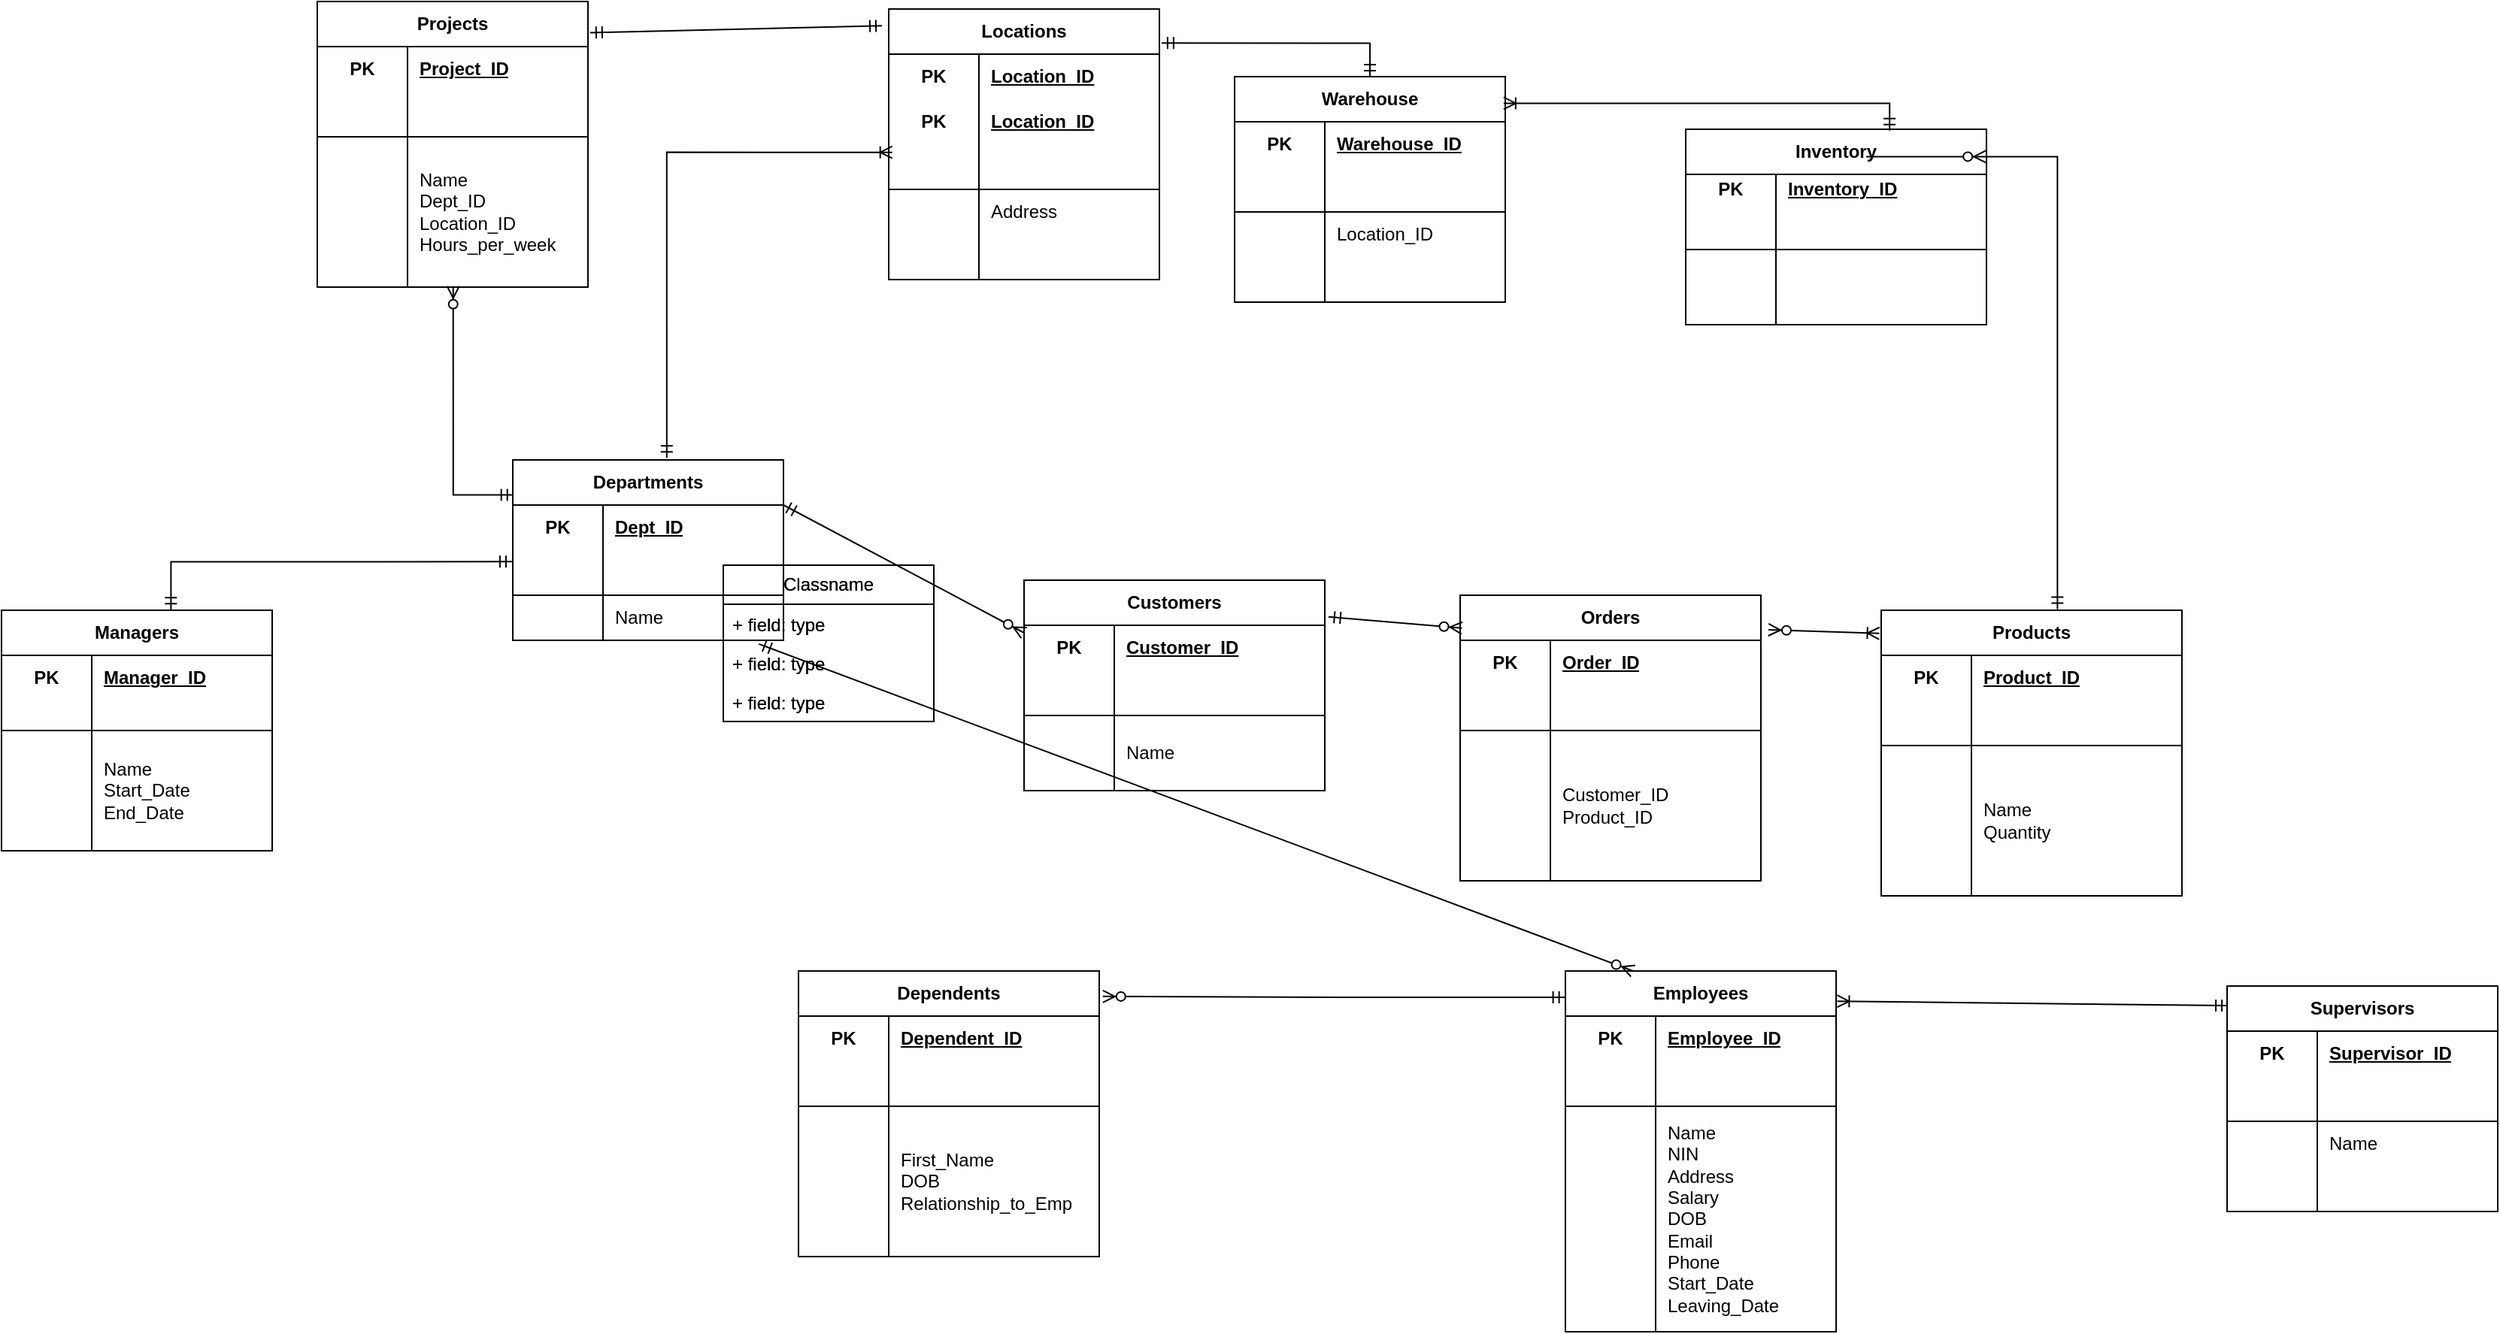 <mxfile version="22.1.21" type="device">
  <diagram name="Page-1" id="B4noZMyad7pwkseQRMq0">
    <mxGraphModel dx="2263" dy="887" grid="1" gridSize="10" guides="1" tooltips="1" connect="1" arrows="1" fold="1" page="1" pageScale="1" pageWidth="850" pageHeight="1100" math="0" shadow="0">
      <root>
        <mxCell id="0" />
        <mxCell id="1" parent="0" />
        <mxCell id="HR7smXUBupZfTeUy38rP-1" value="Departments" style="shape=table;startSize=30;container=1;collapsible=1;childLayout=tableLayout;fixedRows=1;rowLines=0;fontStyle=1;align=center;resizeLast=1;html=1;whiteSpace=wrap;" parent="1" vertex="1">
          <mxGeometry x="10" y="330" width="180" height="120" as="geometry" />
        </mxCell>
        <mxCell id="HR7smXUBupZfTeUy38rP-2" value="" style="shape=tableRow;horizontal=0;startSize=0;swimlaneHead=0;swimlaneBody=0;fillColor=none;collapsible=0;dropTarget=0;points=[[0,0.5],[1,0.5]];portConstraint=eastwest;top=0;left=0;right=0;bottom=0;html=1;" parent="HR7smXUBupZfTeUy38rP-1" vertex="1">
          <mxGeometry y="30" width="180" height="30" as="geometry" />
        </mxCell>
        <mxCell id="HR7smXUBupZfTeUy38rP-3" value="PK" style="shape=partialRectangle;connectable=0;fillColor=none;top=0;left=0;bottom=0;right=0;fontStyle=1;overflow=hidden;html=1;whiteSpace=wrap;" parent="HR7smXUBupZfTeUy38rP-2" vertex="1">
          <mxGeometry width="60" height="30" as="geometry">
            <mxRectangle width="60" height="30" as="alternateBounds" />
          </mxGeometry>
        </mxCell>
        <mxCell id="HR7smXUBupZfTeUy38rP-4" value="Dept_ID" style="shape=partialRectangle;connectable=0;fillColor=none;top=0;left=0;bottom=0;right=0;align=left;spacingLeft=6;fontStyle=5;overflow=hidden;html=1;whiteSpace=wrap;" parent="HR7smXUBupZfTeUy38rP-2" vertex="1">
          <mxGeometry x="60" width="120" height="30" as="geometry">
            <mxRectangle width="120" height="30" as="alternateBounds" />
          </mxGeometry>
        </mxCell>
        <mxCell id="HR7smXUBupZfTeUy38rP-5" value="" style="shape=tableRow;horizontal=0;startSize=0;swimlaneHead=0;swimlaneBody=0;fillColor=none;collapsible=0;dropTarget=0;points=[[0,0.5],[1,0.5]];portConstraint=eastwest;top=0;left=0;right=0;bottom=1;html=1;" parent="HR7smXUBupZfTeUy38rP-1" vertex="1">
          <mxGeometry y="60" width="180" height="30" as="geometry" />
        </mxCell>
        <mxCell id="HR7smXUBupZfTeUy38rP-6" value="" style="shape=partialRectangle;connectable=0;fillColor=none;top=0;left=0;bottom=0;right=0;fontStyle=1;overflow=hidden;html=1;whiteSpace=wrap;" parent="HR7smXUBupZfTeUy38rP-5" vertex="1">
          <mxGeometry width="60" height="30" as="geometry">
            <mxRectangle width="60" height="30" as="alternateBounds" />
          </mxGeometry>
        </mxCell>
        <mxCell id="HR7smXUBupZfTeUy38rP-7" value="" style="shape=partialRectangle;connectable=0;fillColor=none;top=0;left=0;bottom=0;right=0;align=left;spacingLeft=6;fontStyle=5;overflow=hidden;html=1;whiteSpace=wrap;" parent="HR7smXUBupZfTeUy38rP-5" vertex="1">
          <mxGeometry x="60" width="120" height="30" as="geometry">
            <mxRectangle width="120" height="30" as="alternateBounds" />
          </mxGeometry>
        </mxCell>
        <mxCell id="HR7smXUBupZfTeUy38rP-8" value="" style="shape=tableRow;horizontal=0;startSize=0;swimlaneHead=0;swimlaneBody=0;fillColor=none;collapsible=0;dropTarget=0;points=[[0,0.5],[1,0.5]];portConstraint=eastwest;top=0;left=0;right=0;bottom=0;html=1;" parent="HR7smXUBupZfTeUy38rP-1" vertex="1">
          <mxGeometry y="90" width="180" height="30" as="geometry" />
        </mxCell>
        <mxCell id="HR7smXUBupZfTeUy38rP-9" value="" style="shape=partialRectangle;connectable=0;fillColor=none;top=0;left=0;bottom=0;right=0;editable=1;overflow=hidden;html=1;whiteSpace=wrap;" parent="HR7smXUBupZfTeUy38rP-8" vertex="1">
          <mxGeometry width="60" height="30" as="geometry">
            <mxRectangle width="60" height="30" as="alternateBounds" />
          </mxGeometry>
        </mxCell>
        <mxCell id="HR7smXUBupZfTeUy38rP-10" value="Name" style="shape=partialRectangle;connectable=0;fillColor=none;top=0;left=0;bottom=0;right=0;align=left;spacingLeft=6;overflow=hidden;html=1;whiteSpace=wrap;" parent="HR7smXUBupZfTeUy38rP-8" vertex="1">
          <mxGeometry x="60" width="120" height="30" as="geometry">
            <mxRectangle width="120" height="30" as="alternateBounds" />
          </mxGeometry>
        </mxCell>
        <mxCell id="Ri10eGo8rxznSlI9hvL_-1" value="Projects" style="shape=table;startSize=30;container=1;collapsible=1;childLayout=tableLayout;fixedRows=1;rowLines=0;fontStyle=1;align=center;resizeLast=1;html=1;whiteSpace=wrap;" parent="1" vertex="1">
          <mxGeometry x="-120" y="25" width="180" height="190" as="geometry" />
        </mxCell>
        <mxCell id="Ri10eGo8rxznSlI9hvL_-2" value="" style="shape=tableRow;horizontal=0;startSize=0;swimlaneHead=0;swimlaneBody=0;fillColor=none;collapsible=0;dropTarget=0;points=[[0,0.5],[1,0.5]];portConstraint=eastwest;top=0;left=0;right=0;bottom=0;html=1;" parent="Ri10eGo8rxznSlI9hvL_-1" vertex="1">
          <mxGeometry y="30" width="180" height="30" as="geometry" />
        </mxCell>
        <mxCell id="Ri10eGo8rxznSlI9hvL_-3" value="PK" style="shape=partialRectangle;connectable=0;fillColor=none;top=0;left=0;bottom=0;right=0;fontStyle=1;overflow=hidden;html=1;whiteSpace=wrap;" parent="Ri10eGo8rxznSlI9hvL_-2" vertex="1">
          <mxGeometry width="60.0" height="30" as="geometry">
            <mxRectangle width="60.0" height="30" as="alternateBounds" />
          </mxGeometry>
        </mxCell>
        <mxCell id="Ri10eGo8rxznSlI9hvL_-4" value="Project_ID" style="shape=partialRectangle;connectable=0;fillColor=none;top=0;left=0;bottom=0;right=0;align=left;spacingLeft=6;fontStyle=5;overflow=hidden;html=1;whiteSpace=wrap;" parent="Ri10eGo8rxznSlI9hvL_-2" vertex="1">
          <mxGeometry x="60.0" width="120.0" height="30" as="geometry">
            <mxRectangle width="120.0" height="30" as="alternateBounds" />
          </mxGeometry>
        </mxCell>
        <mxCell id="Ri10eGo8rxznSlI9hvL_-5" value="" style="shape=tableRow;horizontal=0;startSize=0;swimlaneHead=0;swimlaneBody=0;fillColor=none;collapsible=0;dropTarget=0;points=[[0,0.5],[1,0.5]];portConstraint=eastwest;top=0;left=0;right=0;bottom=1;html=1;" parent="Ri10eGo8rxznSlI9hvL_-1" vertex="1">
          <mxGeometry y="60" width="180" height="30" as="geometry" />
        </mxCell>
        <mxCell id="Ri10eGo8rxznSlI9hvL_-6" value="" style="shape=partialRectangle;connectable=0;fillColor=none;top=0;left=0;bottom=0;right=0;fontStyle=1;overflow=hidden;html=1;whiteSpace=wrap;" parent="Ri10eGo8rxznSlI9hvL_-5" vertex="1">
          <mxGeometry width="60.0" height="30" as="geometry">
            <mxRectangle width="60.0" height="30" as="alternateBounds" />
          </mxGeometry>
        </mxCell>
        <mxCell id="Ri10eGo8rxznSlI9hvL_-7" value="" style="shape=partialRectangle;connectable=0;fillColor=none;top=0;left=0;bottom=0;right=0;align=left;spacingLeft=6;fontStyle=5;overflow=hidden;html=1;whiteSpace=wrap;" parent="Ri10eGo8rxznSlI9hvL_-5" vertex="1">
          <mxGeometry x="60.0" width="120.0" height="30" as="geometry">
            <mxRectangle width="120.0" height="30" as="alternateBounds" />
          </mxGeometry>
        </mxCell>
        <mxCell id="Ri10eGo8rxznSlI9hvL_-8" value="" style="shape=tableRow;horizontal=0;startSize=0;swimlaneHead=0;swimlaneBody=0;fillColor=none;collapsible=0;dropTarget=0;points=[[0,0.5],[1,0.5]];portConstraint=eastwest;top=0;left=0;right=0;bottom=0;html=1;" parent="Ri10eGo8rxznSlI9hvL_-1" vertex="1">
          <mxGeometry y="90" width="180" height="100" as="geometry" />
        </mxCell>
        <mxCell id="Ri10eGo8rxznSlI9hvL_-9" value="" style="shape=partialRectangle;connectable=0;fillColor=none;top=0;left=0;bottom=0;right=0;editable=1;overflow=hidden;html=1;whiteSpace=wrap;" parent="Ri10eGo8rxznSlI9hvL_-8" vertex="1">
          <mxGeometry width="60.0" height="100" as="geometry">
            <mxRectangle width="60.0" height="100" as="alternateBounds" />
          </mxGeometry>
        </mxCell>
        <mxCell id="Ri10eGo8rxznSlI9hvL_-10" value="Name&lt;div&gt;Dept_ID&lt;/div&gt;&lt;div&gt;Location_ID&lt;/div&gt;&lt;div&gt;Hours_per_week&lt;/div&gt;" style="shape=partialRectangle;connectable=0;fillColor=none;top=0;left=0;bottom=0;right=0;align=left;spacingLeft=6;overflow=hidden;html=1;whiteSpace=wrap;" parent="Ri10eGo8rxznSlI9hvL_-8" vertex="1">
          <mxGeometry x="60.0" width="120.0" height="100" as="geometry">
            <mxRectangle width="120.0" height="100" as="alternateBounds" />
          </mxGeometry>
        </mxCell>
        <mxCell id="Ri10eGo8rxznSlI9hvL_-14" value="Locations" style="shape=table;startSize=30;container=1;collapsible=1;childLayout=tableLayout;fixedRows=1;rowLines=0;fontStyle=1;align=center;resizeLast=1;html=1;whiteSpace=wrap;" parent="1" vertex="1">
          <mxGeometry x="260" y="30" width="180" height="180" as="geometry" />
        </mxCell>
        <mxCell id="jfZt0bhRDJOsw1irid9l-4" value="" style="shape=tableRow;horizontal=0;startSize=0;swimlaneHead=0;swimlaneBody=0;fillColor=none;collapsible=0;dropTarget=0;points=[[0,0.5],[1,0.5]];portConstraint=eastwest;top=0;left=0;right=0;bottom=0;html=1;" parent="Ri10eGo8rxznSlI9hvL_-14" vertex="1">
          <mxGeometry y="30" width="180" height="30" as="geometry" />
        </mxCell>
        <mxCell id="jfZt0bhRDJOsw1irid9l-5" value="PK" style="shape=partialRectangle;connectable=0;fillColor=none;top=0;left=0;bottom=0;right=0;fontStyle=1;overflow=hidden;html=1;whiteSpace=wrap;" parent="jfZt0bhRDJOsw1irid9l-4" vertex="1">
          <mxGeometry width="60" height="30" as="geometry">
            <mxRectangle width="60" height="30" as="alternateBounds" />
          </mxGeometry>
        </mxCell>
        <mxCell id="jfZt0bhRDJOsw1irid9l-6" value="Location_ID" style="shape=partialRectangle;connectable=0;fillColor=none;top=0;left=0;bottom=0;right=0;align=left;spacingLeft=6;fontStyle=5;overflow=hidden;html=1;whiteSpace=wrap;" parent="jfZt0bhRDJOsw1irid9l-4" vertex="1">
          <mxGeometry x="60" width="120" height="30" as="geometry">
            <mxRectangle width="120" height="30" as="alternateBounds" />
          </mxGeometry>
        </mxCell>
        <mxCell id="Ri10eGo8rxznSlI9hvL_-15" value="" style="shape=tableRow;horizontal=0;startSize=0;swimlaneHead=0;swimlaneBody=0;fillColor=none;collapsible=0;dropTarget=0;points=[[0,0.5],[1,0.5]];portConstraint=eastwest;top=0;left=0;right=0;bottom=0;html=1;" parent="Ri10eGo8rxznSlI9hvL_-14" vertex="1">
          <mxGeometry y="60" width="180" height="30" as="geometry" />
        </mxCell>
        <mxCell id="Ri10eGo8rxznSlI9hvL_-16" value="PK" style="shape=partialRectangle;connectable=0;fillColor=none;top=0;left=0;bottom=0;right=0;fontStyle=1;overflow=hidden;html=1;whiteSpace=wrap;" parent="Ri10eGo8rxznSlI9hvL_-15" vertex="1">
          <mxGeometry width="60" height="30" as="geometry">
            <mxRectangle width="60" height="30" as="alternateBounds" />
          </mxGeometry>
        </mxCell>
        <mxCell id="Ri10eGo8rxznSlI9hvL_-17" value="Location_ID" style="shape=partialRectangle;connectable=0;fillColor=none;top=0;left=0;bottom=0;right=0;align=left;spacingLeft=6;fontStyle=5;overflow=hidden;html=1;whiteSpace=wrap;" parent="Ri10eGo8rxznSlI9hvL_-15" vertex="1">
          <mxGeometry x="60" width="120" height="30" as="geometry">
            <mxRectangle width="120" height="30" as="alternateBounds" />
          </mxGeometry>
        </mxCell>
        <mxCell id="Ri10eGo8rxznSlI9hvL_-18" value="" style="shape=tableRow;horizontal=0;startSize=0;swimlaneHead=0;swimlaneBody=0;fillColor=none;collapsible=0;dropTarget=0;points=[[0,0.5],[1,0.5]];portConstraint=eastwest;top=0;left=0;right=0;bottom=1;html=1;" parent="Ri10eGo8rxznSlI9hvL_-14" vertex="1">
          <mxGeometry y="90" width="180" height="30" as="geometry" />
        </mxCell>
        <mxCell id="Ri10eGo8rxznSlI9hvL_-19" value="" style="shape=partialRectangle;connectable=0;fillColor=none;top=0;left=0;bottom=0;right=0;fontStyle=1;overflow=hidden;html=1;whiteSpace=wrap;" parent="Ri10eGo8rxznSlI9hvL_-18" vertex="1">
          <mxGeometry width="60" height="30" as="geometry">
            <mxRectangle width="60" height="30" as="alternateBounds" />
          </mxGeometry>
        </mxCell>
        <mxCell id="Ri10eGo8rxznSlI9hvL_-20" value="" style="shape=partialRectangle;connectable=0;fillColor=none;top=0;left=0;bottom=0;right=0;align=left;spacingLeft=6;fontStyle=5;overflow=hidden;html=1;whiteSpace=wrap;" parent="Ri10eGo8rxznSlI9hvL_-18" vertex="1">
          <mxGeometry x="60" width="120" height="30" as="geometry">
            <mxRectangle width="120" height="30" as="alternateBounds" />
          </mxGeometry>
        </mxCell>
        <mxCell id="Ri10eGo8rxznSlI9hvL_-21" value="" style="shape=tableRow;horizontal=0;startSize=0;swimlaneHead=0;swimlaneBody=0;fillColor=none;collapsible=0;dropTarget=0;points=[[0,0.5],[1,0.5]];portConstraint=eastwest;top=0;left=0;right=0;bottom=0;html=1;" parent="Ri10eGo8rxznSlI9hvL_-14" vertex="1">
          <mxGeometry y="120" width="180" height="30" as="geometry" />
        </mxCell>
        <mxCell id="Ri10eGo8rxznSlI9hvL_-22" value="" style="shape=partialRectangle;connectable=0;fillColor=none;top=0;left=0;bottom=0;right=0;editable=1;overflow=hidden;html=1;whiteSpace=wrap;" parent="Ri10eGo8rxznSlI9hvL_-21" vertex="1">
          <mxGeometry width="60" height="30" as="geometry">
            <mxRectangle width="60" height="30" as="alternateBounds" />
          </mxGeometry>
        </mxCell>
        <mxCell id="Ri10eGo8rxznSlI9hvL_-23" value="Address" style="shape=partialRectangle;connectable=0;fillColor=none;top=0;left=0;bottom=0;right=0;align=left;spacingLeft=6;overflow=hidden;html=1;whiteSpace=wrap;" parent="Ri10eGo8rxznSlI9hvL_-21" vertex="1">
          <mxGeometry x="60" width="120" height="30" as="geometry">
            <mxRectangle width="120" height="30" as="alternateBounds" />
          </mxGeometry>
        </mxCell>
        <mxCell id="Ri10eGo8rxznSlI9hvL_-24" value="" style="shape=tableRow;horizontal=0;startSize=0;swimlaneHead=0;swimlaneBody=0;fillColor=none;collapsible=0;dropTarget=0;points=[[0,0.5],[1,0.5]];portConstraint=eastwest;top=0;left=0;right=0;bottom=0;html=1;" parent="Ri10eGo8rxznSlI9hvL_-14" vertex="1">
          <mxGeometry y="150" width="180" height="30" as="geometry" />
        </mxCell>
        <mxCell id="Ri10eGo8rxznSlI9hvL_-25" value="" style="shape=partialRectangle;connectable=0;fillColor=none;top=0;left=0;bottom=0;right=0;editable=1;overflow=hidden;html=1;whiteSpace=wrap;" parent="Ri10eGo8rxznSlI9hvL_-24" vertex="1">
          <mxGeometry width="60" height="30" as="geometry">
            <mxRectangle width="60" height="30" as="alternateBounds" />
          </mxGeometry>
        </mxCell>
        <mxCell id="Ri10eGo8rxznSlI9hvL_-26" value="" style="shape=partialRectangle;connectable=0;fillColor=none;top=0;left=0;bottom=0;right=0;align=left;spacingLeft=6;overflow=hidden;html=1;whiteSpace=wrap;" parent="Ri10eGo8rxznSlI9hvL_-24" vertex="1">
          <mxGeometry x="60" width="120" height="30" as="geometry">
            <mxRectangle width="120" height="30" as="alternateBounds" />
          </mxGeometry>
        </mxCell>
        <mxCell id="Ri10eGo8rxznSlI9hvL_-27" value="Managers" style="shape=table;startSize=30;container=1;collapsible=1;childLayout=tableLayout;fixedRows=1;rowLines=0;fontStyle=1;align=center;resizeLast=1;html=1;whiteSpace=wrap;" parent="1" vertex="1">
          <mxGeometry x="-330" y="430" width="180" height="160" as="geometry" />
        </mxCell>
        <mxCell id="Ri10eGo8rxznSlI9hvL_-28" value="" style="shape=tableRow;horizontal=0;startSize=0;swimlaneHead=0;swimlaneBody=0;fillColor=none;collapsible=0;dropTarget=0;points=[[0,0.5],[1,0.5]];portConstraint=eastwest;top=0;left=0;right=0;bottom=0;html=1;" parent="Ri10eGo8rxznSlI9hvL_-27" vertex="1">
          <mxGeometry y="30" width="180" height="30" as="geometry" />
        </mxCell>
        <mxCell id="Ri10eGo8rxznSlI9hvL_-29" value="PK" style="shape=partialRectangle;connectable=0;fillColor=none;top=0;left=0;bottom=0;right=0;fontStyle=1;overflow=hidden;html=1;whiteSpace=wrap;" parent="Ri10eGo8rxznSlI9hvL_-28" vertex="1">
          <mxGeometry width="60" height="30" as="geometry">
            <mxRectangle width="60" height="30" as="alternateBounds" />
          </mxGeometry>
        </mxCell>
        <mxCell id="Ri10eGo8rxznSlI9hvL_-30" value="Manager_ID" style="shape=partialRectangle;connectable=0;fillColor=none;top=0;left=0;bottom=0;right=0;align=left;spacingLeft=6;fontStyle=5;overflow=hidden;html=1;whiteSpace=wrap;" parent="Ri10eGo8rxznSlI9hvL_-28" vertex="1">
          <mxGeometry x="60" width="120" height="30" as="geometry">
            <mxRectangle width="120" height="30" as="alternateBounds" />
          </mxGeometry>
        </mxCell>
        <mxCell id="Ri10eGo8rxznSlI9hvL_-31" value="" style="shape=tableRow;horizontal=0;startSize=0;swimlaneHead=0;swimlaneBody=0;fillColor=none;collapsible=0;dropTarget=0;points=[[0,0.5],[1,0.5]];portConstraint=eastwest;top=0;left=0;right=0;bottom=1;html=1;" parent="Ri10eGo8rxznSlI9hvL_-27" vertex="1">
          <mxGeometry y="60" width="180" height="20" as="geometry" />
        </mxCell>
        <mxCell id="Ri10eGo8rxznSlI9hvL_-32" value="" style="shape=partialRectangle;connectable=0;fillColor=none;top=0;left=0;bottom=0;right=0;fontStyle=1;overflow=hidden;html=1;whiteSpace=wrap;" parent="Ri10eGo8rxznSlI9hvL_-31" vertex="1">
          <mxGeometry width="60" height="20" as="geometry">
            <mxRectangle width="60" height="20" as="alternateBounds" />
          </mxGeometry>
        </mxCell>
        <mxCell id="Ri10eGo8rxznSlI9hvL_-33" value="" style="shape=partialRectangle;connectable=0;fillColor=none;top=0;left=0;bottom=0;right=0;align=left;spacingLeft=6;fontStyle=5;overflow=hidden;html=1;whiteSpace=wrap;" parent="Ri10eGo8rxznSlI9hvL_-31" vertex="1">
          <mxGeometry x="60" width="120" height="20" as="geometry">
            <mxRectangle width="120" height="20" as="alternateBounds" />
          </mxGeometry>
        </mxCell>
        <mxCell id="Ri10eGo8rxznSlI9hvL_-34" value="" style="shape=tableRow;horizontal=0;startSize=0;swimlaneHead=0;swimlaneBody=0;fillColor=none;collapsible=0;dropTarget=0;points=[[0,0.5],[1,0.5]];portConstraint=eastwest;top=0;left=0;right=0;bottom=0;html=1;" parent="Ri10eGo8rxznSlI9hvL_-27" vertex="1">
          <mxGeometry y="80" width="180" height="80" as="geometry" />
        </mxCell>
        <mxCell id="Ri10eGo8rxznSlI9hvL_-35" value="" style="shape=partialRectangle;connectable=0;fillColor=none;top=0;left=0;bottom=0;right=0;editable=1;overflow=hidden;html=1;whiteSpace=wrap;" parent="Ri10eGo8rxznSlI9hvL_-34" vertex="1">
          <mxGeometry width="60" height="80" as="geometry">
            <mxRectangle width="60" height="80" as="alternateBounds" />
          </mxGeometry>
        </mxCell>
        <mxCell id="Ri10eGo8rxznSlI9hvL_-36" value="&lt;div&gt;&lt;span style=&quot;background-color: initial;&quot;&gt;Name&lt;/span&gt;&lt;br&gt;&lt;/div&gt;Start_Date&lt;div&gt;End_Date&lt;/div&gt;" style="shape=partialRectangle;connectable=0;fillColor=none;top=0;left=0;bottom=0;right=0;align=left;spacingLeft=6;overflow=hidden;html=1;whiteSpace=wrap;" parent="Ri10eGo8rxznSlI9hvL_-34" vertex="1">
          <mxGeometry x="60" width="120" height="80" as="geometry">
            <mxRectangle width="120" height="80" as="alternateBounds" />
          </mxGeometry>
        </mxCell>
        <mxCell id="Ri10eGo8rxznSlI9hvL_-40" value="Employees" style="shape=table;startSize=30;container=1;collapsible=1;childLayout=tableLayout;fixedRows=1;rowLines=0;fontStyle=1;align=center;resizeLast=1;html=1;whiteSpace=wrap;" parent="1" vertex="1">
          <mxGeometry x="710" y="670" width="180" height="240" as="geometry" />
        </mxCell>
        <mxCell id="Ri10eGo8rxznSlI9hvL_-41" value="" style="shape=tableRow;horizontal=0;startSize=0;swimlaneHead=0;swimlaneBody=0;fillColor=none;collapsible=0;dropTarget=0;points=[[0,0.5],[1,0.5]];portConstraint=eastwest;top=0;left=0;right=0;bottom=0;html=1;" parent="Ri10eGo8rxznSlI9hvL_-40" vertex="1">
          <mxGeometry y="30" width="180" height="30" as="geometry" />
        </mxCell>
        <mxCell id="Ri10eGo8rxznSlI9hvL_-42" value="PK" style="shape=partialRectangle;connectable=0;fillColor=none;top=0;left=0;bottom=0;right=0;fontStyle=1;overflow=hidden;html=1;whiteSpace=wrap;" parent="Ri10eGo8rxznSlI9hvL_-41" vertex="1">
          <mxGeometry width="60" height="30" as="geometry">
            <mxRectangle width="60" height="30" as="alternateBounds" />
          </mxGeometry>
        </mxCell>
        <mxCell id="Ri10eGo8rxznSlI9hvL_-43" value="Employee_ID" style="shape=partialRectangle;connectable=0;fillColor=none;top=0;left=0;bottom=0;right=0;align=left;spacingLeft=6;fontStyle=5;overflow=hidden;html=1;whiteSpace=wrap;" parent="Ri10eGo8rxznSlI9hvL_-41" vertex="1">
          <mxGeometry x="60" width="120" height="30" as="geometry">
            <mxRectangle width="120" height="30" as="alternateBounds" />
          </mxGeometry>
        </mxCell>
        <mxCell id="Ri10eGo8rxznSlI9hvL_-44" value="" style="shape=tableRow;horizontal=0;startSize=0;swimlaneHead=0;swimlaneBody=0;fillColor=none;collapsible=0;dropTarget=0;points=[[0,0.5],[1,0.5]];portConstraint=eastwest;top=0;left=0;right=0;bottom=1;html=1;" parent="Ri10eGo8rxznSlI9hvL_-40" vertex="1">
          <mxGeometry y="60" width="180" height="30" as="geometry" />
        </mxCell>
        <mxCell id="Ri10eGo8rxznSlI9hvL_-45" value="" style="shape=partialRectangle;connectable=0;fillColor=none;top=0;left=0;bottom=0;right=0;fontStyle=1;overflow=hidden;html=1;whiteSpace=wrap;" parent="Ri10eGo8rxznSlI9hvL_-44" vertex="1">
          <mxGeometry width="60" height="30" as="geometry">
            <mxRectangle width="60" height="30" as="alternateBounds" />
          </mxGeometry>
        </mxCell>
        <mxCell id="Ri10eGo8rxznSlI9hvL_-46" value="" style="shape=partialRectangle;connectable=0;fillColor=none;top=0;left=0;bottom=0;right=0;align=left;spacingLeft=6;fontStyle=5;overflow=hidden;html=1;whiteSpace=wrap;" parent="Ri10eGo8rxznSlI9hvL_-44" vertex="1">
          <mxGeometry x="60" width="120" height="30" as="geometry">
            <mxRectangle width="120" height="30" as="alternateBounds" />
          </mxGeometry>
        </mxCell>
        <mxCell id="Ri10eGo8rxznSlI9hvL_-47" value="" style="shape=tableRow;horizontal=0;startSize=0;swimlaneHead=0;swimlaneBody=0;fillColor=none;collapsible=0;dropTarget=0;points=[[0,0.5],[1,0.5]];portConstraint=eastwest;top=0;left=0;right=0;bottom=0;html=1;" parent="Ri10eGo8rxznSlI9hvL_-40" vertex="1">
          <mxGeometry y="90" width="180" height="150" as="geometry" />
        </mxCell>
        <mxCell id="Ri10eGo8rxznSlI9hvL_-48" value="" style="shape=partialRectangle;connectable=0;fillColor=none;top=0;left=0;bottom=0;right=0;editable=1;overflow=hidden;html=1;whiteSpace=wrap;" parent="Ri10eGo8rxznSlI9hvL_-47" vertex="1">
          <mxGeometry width="60" height="150" as="geometry">
            <mxRectangle width="60" height="150" as="alternateBounds" />
          </mxGeometry>
        </mxCell>
        <mxCell id="Ri10eGo8rxznSlI9hvL_-49" value="Name&lt;br&gt;NIN&lt;div&gt;Address&lt;/div&gt;&lt;div&gt;Salary&lt;/div&gt;&lt;div&gt;DOB&lt;/div&gt;&lt;div&gt;Email&lt;/div&gt;&lt;div&gt;Phone&lt;/div&gt;&lt;div&gt;Start_Date&lt;/div&gt;&lt;div&gt;Leaving_Date&lt;/div&gt;" style="shape=partialRectangle;connectable=0;fillColor=none;top=0;left=0;bottom=0;right=0;align=left;spacingLeft=6;overflow=hidden;html=1;whiteSpace=wrap;" parent="Ri10eGo8rxznSlI9hvL_-47" vertex="1">
          <mxGeometry x="60" width="120" height="150" as="geometry">
            <mxRectangle width="120" height="150" as="alternateBounds" />
          </mxGeometry>
        </mxCell>
        <mxCell id="Ri10eGo8rxznSlI9hvL_-57" value="Dependents" style="shape=table;startSize=30;container=1;collapsible=1;childLayout=tableLayout;fixedRows=1;rowLines=0;fontStyle=1;align=center;resizeLast=1;html=1;whiteSpace=wrap;" parent="1" vertex="1">
          <mxGeometry x="200" y="670" width="200" height="190" as="geometry" />
        </mxCell>
        <mxCell id="Ri10eGo8rxznSlI9hvL_-58" value="" style="shape=tableRow;horizontal=0;startSize=0;swimlaneHead=0;swimlaneBody=0;fillColor=none;collapsible=0;dropTarget=0;points=[[0,0.5],[1,0.5]];portConstraint=eastwest;top=0;left=0;right=0;bottom=0;html=1;" parent="Ri10eGo8rxznSlI9hvL_-57" vertex="1">
          <mxGeometry y="30" width="200" height="30" as="geometry" />
        </mxCell>
        <mxCell id="Ri10eGo8rxznSlI9hvL_-59" value="PK" style="shape=partialRectangle;connectable=0;fillColor=none;top=0;left=0;bottom=0;right=0;fontStyle=1;overflow=hidden;html=1;whiteSpace=wrap;" parent="Ri10eGo8rxznSlI9hvL_-58" vertex="1">
          <mxGeometry width="60" height="30" as="geometry">
            <mxRectangle width="60" height="30" as="alternateBounds" />
          </mxGeometry>
        </mxCell>
        <mxCell id="Ri10eGo8rxznSlI9hvL_-60" value="Dependent_ID" style="shape=partialRectangle;connectable=0;fillColor=none;top=0;left=0;bottom=0;right=0;align=left;spacingLeft=6;fontStyle=5;overflow=hidden;html=1;whiteSpace=wrap;" parent="Ri10eGo8rxznSlI9hvL_-58" vertex="1">
          <mxGeometry x="60" width="140" height="30" as="geometry">
            <mxRectangle width="140" height="30" as="alternateBounds" />
          </mxGeometry>
        </mxCell>
        <mxCell id="Ri10eGo8rxznSlI9hvL_-61" value="" style="shape=tableRow;horizontal=0;startSize=0;swimlaneHead=0;swimlaneBody=0;fillColor=none;collapsible=0;dropTarget=0;points=[[0,0.5],[1,0.5]];portConstraint=eastwest;top=0;left=0;right=0;bottom=1;html=1;" parent="Ri10eGo8rxznSlI9hvL_-57" vertex="1">
          <mxGeometry y="60" width="200" height="30" as="geometry" />
        </mxCell>
        <mxCell id="Ri10eGo8rxznSlI9hvL_-62" value="" style="shape=partialRectangle;connectable=0;fillColor=none;top=0;left=0;bottom=0;right=0;fontStyle=1;overflow=hidden;html=1;whiteSpace=wrap;" parent="Ri10eGo8rxznSlI9hvL_-61" vertex="1">
          <mxGeometry width="60" height="30" as="geometry">
            <mxRectangle width="60" height="30" as="alternateBounds" />
          </mxGeometry>
        </mxCell>
        <mxCell id="Ri10eGo8rxznSlI9hvL_-63" value="" style="shape=partialRectangle;connectable=0;fillColor=none;top=0;left=0;bottom=0;right=0;align=left;spacingLeft=6;fontStyle=5;overflow=hidden;html=1;whiteSpace=wrap;" parent="Ri10eGo8rxznSlI9hvL_-61" vertex="1">
          <mxGeometry x="60" width="140" height="30" as="geometry">
            <mxRectangle width="140" height="30" as="alternateBounds" />
          </mxGeometry>
        </mxCell>
        <mxCell id="Ri10eGo8rxznSlI9hvL_-64" value="" style="shape=tableRow;horizontal=0;startSize=0;swimlaneHead=0;swimlaneBody=0;fillColor=none;collapsible=0;dropTarget=0;points=[[0,0.5],[1,0.5]];portConstraint=eastwest;top=0;left=0;right=0;bottom=0;html=1;" parent="Ri10eGo8rxznSlI9hvL_-57" vertex="1">
          <mxGeometry y="90" width="200" height="100" as="geometry" />
        </mxCell>
        <mxCell id="Ri10eGo8rxznSlI9hvL_-65" value="" style="shape=partialRectangle;connectable=0;fillColor=none;top=0;left=0;bottom=0;right=0;editable=1;overflow=hidden;html=1;whiteSpace=wrap;" parent="Ri10eGo8rxznSlI9hvL_-64" vertex="1">
          <mxGeometry width="60" height="100" as="geometry">
            <mxRectangle width="60" height="100" as="alternateBounds" />
          </mxGeometry>
        </mxCell>
        <mxCell id="Ri10eGo8rxznSlI9hvL_-66" value="First_Name&lt;div&gt;DOB&lt;/div&gt;&lt;div&gt;Relationship_to_Emp&lt;/div&gt;" style="shape=partialRectangle;connectable=0;fillColor=none;top=0;left=0;bottom=0;right=0;align=left;spacingLeft=6;overflow=hidden;html=1;whiteSpace=wrap;" parent="Ri10eGo8rxznSlI9hvL_-64" vertex="1">
          <mxGeometry x="60" width="140" height="100" as="geometry">
            <mxRectangle width="140" height="100" as="alternateBounds" />
          </mxGeometry>
        </mxCell>
        <mxCell id="Ri10eGo8rxznSlI9hvL_-67" value="Supervisors" style="shape=table;startSize=30;container=1;collapsible=1;childLayout=tableLayout;fixedRows=1;rowLines=0;fontStyle=1;align=center;resizeLast=1;html=1;whiteSpace=wrap;" parent="1" vertex="1">
          <mxGeometry x="1150" y="680" width="180" height="150" as="geometry" />
        </mxCell>
        <mxCell id="Ri10eGo8rxznSlI9hvL_-68" value="" style="shape=tableRow;horizontal=0;startSize=0;swimlaneHead=0;swimlaneBody=0;fillColor=none;collapsible=0;dropTarget=0;points=[[0,0.5],[1,0.5]];portConstraint=eastwest;top=0;left=0;right=0;bottom=0;html=1;" parent="Ri10eGo8rxznSlI9hvL_-67" vertex="1">
          <mxGeometry y="30" width="180" height="30" as="geometry" />
        </mxCell>
        <mxCell id="Ri10eGo8rxznSlI9hvL_-69" value="PK" style="shape=partialRectangle;connectable=0;fillColor=none;top=0;left=0;bottom=0;right=0;fontStyle=1;overflow=hidden;html=1;whiteSpace=wrap;" parent="Ri10eGo8rxznSlI9hvL_-68" vertex="1">
          <mxGeometry width="60" height="30" as="geometry">
            <mxRectangle width="60" height="30" as="alternateBounds" />
          </mxGeometry>
        </mxCell>
        <mxCell id="Ri10eGo8rxznSlI9hvL_-70" value="Supervisor_ID" style="shape=partialRectangle;connectable=0;fillColor=none;top=0;left=0;bottom=0;right=0;align=left;spacingLeft=6;fontStyle=5;overflow=hidden;html=1;whiteSpace=wrap;" parent="Ri10eGo8rxznSlI9hvL_-68" vertex="1">
          <mxGeometry x="60" width="120" height="30" as="geometry">
            <mxRectangle width="120" height="30" as="alternateBounds" />
          </mxGeometry>
        </mxCell>
        <mxCell id="Ri10eGo8rxznSlI9hvL_-71" value="" style="shape=tableRow;horizontal=0;startSize=0;swimlaneHead=0;swimlaneBody=0;fillColor=none;collapsible=0;dropTarget=0;points=[[0,0.5],[1,0.5]];portConstraint=eastwest;top=0;left=0;right=0;bottom=1;html=1;" parent="Ri10eGo8rxznSlI9hvL_-67" vertex="1">
          <mxGeometry y="60" width="180" height="30" as="geometry" />
        </mxCell>
        <mxCell id="Ri10eGo8rxznSlI9hvL_-72" value="" style="shape=partialRectangle;connectable=0;fillColor=none;top=0;left=0;bottom=0;right=0;fontStyle=1;overflow=hidden;html=1;whiteSpace=wrap;" parent="Ri10eGo8rxznSlI9hvL_-71" vertex="1">
          <mxGeometry width="60" height="30" as="geometry">
            <mxRectangle width="60" height="30" as="alternateBounds" />
          </mxGeometry>
        </mxCell>
        <mxCell id="Ri10eGo8rxznSlI9hvL_-73" value="" style="shape=partialRectangle;connectable=0;fillColor=none;top=0;left=0;bottom=0;right=0;align=left;spacingLeft=6;fontStyle=5;overflow=hidden;html=1;whiteSpace=wrap;" parent="Ri10eGo8rxznSlI9hvL_-71" vertex="1">
          <mxGeometry x="60" width="120" height="30" as="geometry">
            <mxRectangle width="120" height="30" as="alternateBounds" />
          </mxGeometry>
        </mxCell>
        <mxCell id="Ri10eGo8rxznSlI9hvL_-74" value="" style="shape=tableRow;horizontal=0;startSize=0;swimlaneHead=0;swimlaneBody=0;fillColor=none;collapsible=0;dropTarget=0;points=[[0,0.5],[1,0.5]];portConstraint=eastwest;top=0;left=0;right=0;bottom=0;html=1;" parent="Ri10eGo8rxznSlI9hvL_-67" vertex="1">
          <mxGeometry y="90" width="180" height="30" as="geometry" />
        </mxCell>
        <mxCell id="Ri10eGo8rxznSlI9hvL_-75" value="" style="shape=partialRectangle;connectable=0;fillColor=none;top=0;left=0;bottom=0;right=0;editable=1;overflow=hidden;html=1;whiteSpace=wrap;" parent="Ri10eGo8rxznSlI9hvL_-74" vertex="1">
          <mxGeometry width="60" height="30" as="geometry">
            <mxRectangle width="60" height="30" as="alternateBounds" />
          </mxGeometry>
        </mxCell>
        <mxCell id="Ri10eGo8rxznSlI9hvL_-76" value="Name" style="shape=partialRectangle;connectable=0;fillColor=none;top=0;left=0;bottom=0;right=0;align=left;spacingLeft=6;overflow=hidden;html=1;whiteSpace=wrap;" parent="Ri10eGo8rxznSlI9hvL_-74" vertex="1">
          <mxGeometry x="60" width="120" height="30" as="geometry">
            <mxRectangle width="120" height="30" as="alternateBounds" />
          </mxGeometry>
        </mxCell>
        <mxCell id="Ri10eGo8rxznSlI9hvL_-77" value="" style="shape=tableRow;horizontal=0;startSize=0;swimlaneHead=0;swimlaneBody=0;fillColor=none;collapsible=0;dropTarget=0;points=[[0,0.5],[1,0.5]];portConstraint=eastwest;top=0;left=0;right=0;bottom=0;html=1;" parent="Ri10eGo8rxznSlI9hvL_-67" vertex="1">
          <mxGeometry y="120" width="180" height="30" as="geometry" />
        </mxCell>
        <mxCell id="Ri10eGo8rxznSlI9hvL_-78" value="" style="shape=partialRectangle;connectable=0;fillColor=none;top=0;left=0;bottom=0;right=0;editable=1;overflow=hidden;html=1;whiteSpace=wrap;" parent="Ri10eGo8rxznSlI9hvL_-77" vertex="1">
          <mxGeometry width="60" height="30" as="geometry">
            <mxRectangle width="60" height="30" as="alternateBounds" />
          </mxGeometry>
        </mxCell>
        <mxCell id="Ri10eGo8rxznSlI9hvL_-79" value="" style="shape=partialRectangle;connectable=0;fillColor=none;top=0;left=0;bottom=0;right=0;align=left;spacingLeft=6;overflow=hidden;html=1;whiteSpace=wrap;" parent="Ri10eGo8rxznSlI9hvL_-77" vertex="1">
          <mxGeometry x="60" width="120" height="30" as="geometry">
            <mxRectangle width="120" height="30" as="alternateBounds" />
          </mxGeometry>
        </mxCell>
        <mxCell id="Ri10eGo8rxznSlI9hvL_-80" value="Customers" style="shape=table;startSize=30;container=1;collapsible=1;childLayout=tableLayout;fixedRows=1;rowLines=0;fontStyle=1;align=center;resizeLast=1;html=1;whiteSpace=wrap;" parent="1" vertex="1">
          <mxGeometry x="350" y="410" width="200" height="140" as="geometry" />
        </mxCell>
        <mxCell id="Ri10eGo8rxznSlI9hvL_-81" value="" style="shape=tableRow;horizontal=0;startSize=0;swimlaneHead=0;swimlaneBody=0;fillColor=none;collapsible=0;dropTarget=0;points=[[0,0.5],[1,0.5]];portConstraint=eastwest;top=0;left=0;right=0;bottom=0;html=1;" parent="Ri10eGo8rxznSlI9hvL_-80" vertex="1">
          <mxGeometry y="30" width="200" height="30" as="geometry" />
        </mxCell>
        <mxCell id="Ri10eGo8rxznSlI9hvL_-82" value="PK" style="shape=partialRectangle;connectable=0;fillColor=none;top=0;left=0;bottom=0;right=0;fontStyle=1;overflow=hidden;html=1;whiteSpace=wrap;" parent="Ri10eGo8rxznSlI9hvL_-81" vertex="1">
          <mxGeometry width="60" height="30" as="geometry">
            <mxRectangle width="60" height="30" as="alternateBounds" />
          </mxGeometry>
        </mxCell>
        <mxCell id="Ri10eGo8rxznSlI9hvL_-83" value="Customer_ID" style="shape=partialRectangle;connectable=0;fillColor=none;top=0;left=0;bottom=0;right=0;align=left;spacingLeft=6;fontStyle=5;overflow=hidden;html=1;whiteSpace=wrap;" parent="Ri10eGo8rxznSlI9hvL_-81" vertex="1">
          <mxGeometry x="60" width="140" height="30" as="geometry">
            <mxRectangle width="140" height="30" as="alternateBounds" />
          </mxGeometry>
        </mxCell>
        <mxCell id="Ri10eGo8rxznSlI9hvL_-84" value="" style="shape=tableRow;horizontal=0;startSize=0;swimlaneHead=0;swimlaneBody=0;fillColor=none;collapsible=0;dropTarget=0;points=[[0,0.5],[1,0.5]];portConstraint=eastwest;top=0;left=0;right=0;bottom=1;html=1;" parent="Ri10eGo8rxznSlI9hvL_-80" vertex="1">
          <mxGeometry y="60" width="200" height="30" as="geometry" />
        </mxCell>
        <mxCell id="Ri10eGo8rxznSlI9hvL_-85" value="" style="shape=partialRectangle;connectable=0;fillColor=none;top=0;left=0;bottom=0;right=0;fontStyle=1;overflow=hidden;html=1;whiteSpace=wrap;" parent="Ri10eGo8rxznSlI9hvL_-84" vertex="1">
          <mxGeometry width="60" height="30" as="geometry">
            <mxRectangle width="60" height="30" as="alternateBounds" />
          </mxGeometry>
        </mxCell>
        <mxCell id="Ri10eGo8rxznSlI9hvL_-86" value="" style="shape=partialRectangle;connectable=0;fillColor=none;top=0;left=0;bottom=0;right=0;align=left;spacingLeft=6;fontStyle=5;overflow=hidden;html=1;whiteSpace=wrap;" parent="Ri10eGo8rxznSlI9hvL_-84" vertex="1">
          <mxGeometry x="60" width="140" height="30" as="geometry">
            <mxRectangle width="140" height="30" as="alternateBounds" />
          </mxGeometry>
        </mxCell>
        <mxCell id="Ri10eGo8rxznSlI9hvL_-87" value="" style="shape=tableRow;horizontal=0;startSize=0;swimlaneHead=0;swimlaneBody=0;fillColor=none;collapsible=0;dropTarget=0;points=[[0,0.5],[1,0.5]];portConstraint=eastwest;top=0;left=0;right=0;bottom=0;html=1;" parent="Ri10eGo8rxznSlI9hvL_-80" vertex="1">
          <mxGeometry y="90" width="200" height="50" as="geometry" />
        </mxCell>
        <mxCell id="Ri10eGo8rxznSlI9hvL_-88" value="" style="shape=partialRectangle;connectable=0;fillColor=none;top=0;left=0;bottom=0;right=0;editable=1;overflow=hidden;html=1;whiteSpace=wrap;" parent="Ri10eGo8rxznSlI9hvL_-87" vertex="1">
          <mxGeometry width="60" height="50" as="geometry">
            <mxRectangle width="60" height="50" as="alternateBounds" />
          </mxGeometry>
        </mxCell>
        <mxCell id="Ri10eGo8rxznSlI9hvL_-89" value="Name" style="shape=partialRectangle;connectable=0;fillColor=none;top=0;left=0;bottom=0;right=0;align=left;spacingLeft=6;overflow=hidden;html=1;whiteSpace=wrap;" parent="Ri10eGo8rxznSlI9hvL_-87" vertex="1">
          <mxGeometry x="60" width="140" height="50" as="geometry">
            <mxRectangle width="140" height="50" as="alternateBounds" />
          </mxGeometry>
        </mxCell>
        <mxCell id="Ri10eGo8rxznSlI9hvL_-90" value="Orders" style="shape=table;startSize=30;container=1;collapsible=1;childLayout=tableLayout;fixedRows=1;rowLines=0;fontStyle=1;align=center;resizeLast=1;html=1;whiteSpace=wrap;" parent="1" vertex="1">
          <mxGeometry x="640" y="420" width="200" height="190" as="geometry" />
        </mxCell>
        <mxCell id="Ri10eGo8rxznSlI9hvL_-91" value="" style="shape=tableRow;horizontal=0;startSize=0;swimlaneHead=0;swimlaneBody=0;fillColor=none;collapsible=0;dropTarget=0;points=[[0,0.5],[1,0.5]];portConstraint=eastwest;top=0;left=0;right=0;bottom=0;html=1;" parent="Ri10eGo8rxznSlI9hvL_-90" vertex="1">
          <mxGeometry y="30" width="200" height="30" as="geometry" />
        </mxCell>
        <mxCell id="Ri10eGo8rxznSlI9hvL_-92" value="PK" style="shape=partialRectangle;connectable=0;fillColor=none;top=0;left=0;bottom=0;right=0;fontStyle=1;overflow=hidden;html=1;whiteSpace=wrap;" parent="Ri10eGo8rxznSlI9hvL_-91" vertex="1">
          <mxGeometry width="60" height="30" as="geometry">
            <mxRectangle width="60" height="30" as="alternateBounds" />
          </mxGeometry>
        </mxCell>
        <mxCell id="Ri10eGo8rxznSlI9hvL_-93" value="Order_ID" style="shape=partialRectangle;connectable=0;fillColor=none;top=0;left=0;bottom=0;right=0;align=left;spacingLeft=6;fontStyle=5;overflow=hidden;html=1;whiteSpace=wrap;" parent="Ri10eGo8rxznSlI9hvL_-91" vertex="1">
          <mxGeometry x="60" width="140" height="30" as="geometry">
            <mxRectangle width="140" height="30" as="alternateBounds" />
          </mxGeometry>
        </mxCell>
        <mxCell id="Ri10eGo8rxznSlI9hvL_-94" value="" style="shape=tableRow;horizontal=0;startSize=0;swimlaneHead=0;swimlaneBody=0;fillColor=none;collapsible=0;dropTarget=0;points=[[0,0.5],[1,0.5]];portConstraint=eastwest;top=0;left=0;right=0;bottom=1;html=1;" parent="Ri10eGo8rxznSlI9hvL_-90" vertex="1">
          <mxGeometry y="60" width="200" height="30" as="geometry" />
        </mxCell>
        <mxCell id="Ri10eGo8rxznSlI9hvL_-95" value="" style="shape=partialRectangle;connectable=0;fillColor=none;top=0;left=0;bottom=0;right=0;fontStyle=1;overflow=hidden;html=1;whiteSpace=wrap;" parent="Ri10eGo8rxznSlI9hvL_-94" vertex="1">
          <mxGeometry width="60" height="30" as="geometry">
            <mxRectangle width="60" height="30" as="alternateBounds" />
          </mxGeometry>
        </mxCell>
        <mxCell id="Ri10eGo8rxznSlI9hvL_-96" value="" style="shape=partialRectangle;connectable=0;fillColor=none;top=0;left=0;bottom=0;right=0;align=left;spacingLeft=6;fontStyle=5;overflow=hidden;html=1;whiteSpace=wrap;" parent="Ri10eGo8rxznSlI9hvL_-94" vertex="1">
          <mxGeometry x="60" width="140" height="30" as="geometry">
            <mxRectangle width="140" height="30" as="alternateBounds" />
          </mxGeometry>
        </mxCell>
        <mxCell id="Ri10eGo8rxznSlI9hvL_-97" value="" style="shape=tableRow;horizontal=0;startSize=0;swimlaneHead=0;swimlaneBody=0;fillColor=none;collapsible=0;dropTarget=0;points=[[0,0.5],[1,0.5]];portConstraint=eastwest;top=0;left=0;right=0;bottom=0;html=1;" parent="Ri10eGo8rxznSlI9hvL_-90" vertex="1">
          <mxGeometry y="90" width="200" height="100" as="geometry" />
        </mxCell>
        <mxCell id="Ri10eGo8rxznSlI9hvL_-98" value="" style="shape=partialRectangle;connectable=0;fillColor=none;top=0;left=0;bottom=0;right=0;editable=1;overflow=hidden;html=1;whiteSpace=wrap;" parent="Ri10eGo8rxznSlI9hvL_-97" vertex="1">
          <mxGeometry width="60" height="100" as="geometry">
            <mxRectangle width="60" height="100" as="alternateBounds" />
          </mxGeometry>
        </mxCell>
        <mxCell id="Ri10eGo8rxznSlI9hvL_-99" value="Customer_ID&lt;div&gt;Product_ID&lt;/div&gt;" style="shape=partialRectangle;connectable=0;fillColor=none;top=0;left=0;bottom=0;right=0;align=left;spacingLeft=6;overflow=hidden;html=1;whiteSpace=wrap;" parent="Ri10eGo8rxznSlI9hvL_-97" vertex="1">
          <mxGeometry x="60" width="140" height="100" as="geometry">
            <mxRectangle width="140" height="100" as="alternateBounds" />
          </mxGeometry>
        </mxCell>
        <mxCell id="Ri10eGo8rxznSlI9hvL_-100" value="Products" style="shape=table;startSize=30;container=1;collapsible=1;childLayout=tableLayout;fixedRows=1;rowLines=0;fontStyle=1;align=center;resizeLast=1;html=1;whiteSpace=wrap;" parent="1" vertex="1">
          <mxGeometry x="920" y="430" width="200" height="190" as="geometry" />
        </mxCell>
        <mxCell id="Ri10eGo8rxznSlI9hvL_-101" value="" style="shape=tableRow;horizontal=0;startSize=0;swimlaneHead=0;swimlaneBody=0;fillColor=none;collapsible=0;dropTarget=0;points=[[0,0.5],[1,0.5]];portConstraint=eastwest;top=0;left=0;right=0;bottom=0;html=1;" parent="Ri10eGo8rxznSlI9hvL_-100" vertex="1">
          <mxGeometry y="30" width="200" height="30" as="geometry" />
        </mxCell>
        <mxCell id="Ri10eGo8rxznSlI9hvL_-102" value="PK" style="shape=partialRectangle;connectable=0;fillColor=none;top=0;left=0;bottom=0;right=0;fontStyle=1;overflow=hidden;html=1;whiteSpace=wrap;" parent="Ri10eGo8rxznSlI9hvL_-101" vertex="1">
          <mxGeometry width="60" height="30" as="geometry">
            <mxRectangle width="60" height="30" as="alternateBounds" />
          </mxGeometry>
        </mxCell>
        <mxCell id="Ri10eGo8rxznSlI9hvL_-103" value="Product_ID" style="shape=partialRectangle;connectable=0;fillColor=none;top=0;left=0;bottom=0;right=0;align=left;spacingLeft=6;fontStyle=5;overflow=hidden;html=1;whiteSpace=wrap;" parent="Ri10eGo8rxznSlI9hvL_-101" vertex="1">
          <mxGeometry x="60" width="140" height="30" as="geometry">
            <mxRectangle width="140" height="30" as="alternateBounds" />
          </mxGeometry>
        </mxCell>
        <mxCell id="Ri10eGo8rxznSlI9hvL_-104" value="" style="shape=tableRow;horizontal=0;startSize=0;swimlaneHead=0;swimlaneBody=0;fillColor=none;collapsible=0;dropTarget=0;points=[[0,0.5],[1,0.5]];portConstraint=eastwest;top=0;left=0;right=0;bottom=1;html=1;" parent="Ri10eGo8rxznSlI9hvL_-100" vertex="1">
          <mxGeometry y="60" width="200" height="30" as="geometry" />
        </mxCell>
        <mxCell id="Ri10eGo8rxznSlI9hvL_-105" value="" style="shape=partialRectangle;connectable=0;fillColor=none;top=0;left=0;bottom=0;right=0;fontStyle=1;overflow=hidden;html=1;whiteSpace=wrap;" parent="Ri10eGo8rxznSlI9hvL_-104" vertex="1">
          <mxGeometry width="60" height="30" as="geometry">
            <mxRectangle width="60" height="30" as="alternateBounds" />
          </mxGeometry>
        </mxCell>
        <mxCell id="Ri10eGo8rxznSlI9hvL_-106" value="" style="shape=partialRectangle;connectable=0;fillColor=none;top=0;left=0;bottom=0;right=0;align=left;spacingLeft=6;fontStyle=5;overflow=hidden;html=1;whiteSpace=wrap;" parent="Ri10eGo8rxznSlI9hvL_-104" vertex="1">
          <mxGeometry x="60" width="140" height="30" as="geometry">
            <mxRectangle width="140" height="30" as="alternateBounds" />
          </mxGeometry>
        </mxCell>
        <mxCell id="Ri10eGo8rxznSlI9hvL_-107" value="" style="shape=tableRow;horizontal=0;startSize=0;swimlaneHead=0;swimlaneBody=0;fillColor=none;collapsible=0;dropTarget=0;points=[[0,0.5],[1,0.5]];portConstraint=eastwest;top=0;left=0;right=0;bottom=0;html=1;" parent="Ri10eGo8rxznSlI9hvL_-100" vertex="1">
          <mxGeometry y="90" width="200" height="100" as="geometry" />
        </mxCell>
        <mxCell id="Ri10eGo8rxznSlI9hvL_-108" value="" style="shape=partialRectangle;connectable=0;fillColor=none;top=0;left=0;bottom=0;right=0;editable=1;overflow=hidden;html=1;whiteSpace=wrap;" parent="Ri10eGo8rxznSlI9hvL_-107" vertex="1">
          <mxGeometry width="60" height="100" as="geometry">
            <mxRectangle width="60" height="100" as="alternateBounds" />
          </mxGeometry>
        </mxCell>
        <mxCell id="Ri10eGo8rxznSlI9hvL_-109" value="Name&lt;div&gt;Quantity&lt;/div&gt;" style="shape=partialRectangle;connectable=0;fillColor=none;top=0;left=0;bottom=0;right=0;align=left;spacingLeft=6;overflow=hidden;html=1;whiteSpace=wrap;" parent="Ri10eGo8rxznSlI9hvL_-107" vertex="1">
          <mxGeometry x="60" width="140" height="100" as="geometry">
            <mxRectangle width="140" height="100" as="alternateBounds" />
          </mxGeometry>
        </mxCell>
        <mxCell id="Ri10eGo8rxznSlI9hvL_-110" value="Warehouse" style="shape=table;startSize=30;container=1;collapsible=1;childLayout=tableLayout;fixedRows=1;rowLines=0;fontStyle=1;align=center;resizeLast=1;html=1;whiteSpace=wrap;" parent="1" vertex="1">
          <mxGeometry x="490" y="75" width="180" height="150" as="geometry" />
        </mxCell>
        <mxCell id="Ri10eGo8rxznSlI9hvL_-111" value="" style="shape=tableRow;horizontal=0;startSize=0;swimlaneHead=0;swimlaneBody=0;fillColor=none;collapsible=0;dropTarget=0;points=[[0,0.5],[1,0.5]];portConstraint=eastwest;top=0;left=0;right=0;bottom=0;html=1;" parent="Ri10eGo8rxznSlI9hvL_-110" vertex="1">
          <mxGeometry y="30" width="180" height="30" as="geometry" />
        </mxCell>
        <mxCell id="Ri10eGo8rxznSlI9hvL_-112" value="PK" style="shape=partialRectangle;connectable=0;fillColor=none;top=0;left=0;bottom=0;right=0;fontStyle=1;overflow=hidden;html=1;whiteSpace=wrap;" parent="Ri10eGo8rxznSlI9hvL_-111" vertex="1">
          <mxGeometry width="60" height="30" as="geometry">
            <mxRectangle width="60" height="30" as="alternateBounds" />
          </mxGeometry>
        </mxCell>
        <mxCell id="Ri10eGo8rxznSlI9hvL_-113" value="Warehouse_ID" style="shape=partialRectangle;connectable=0;fillColor=none;top=0;left=0;bottom=0;right=0;align=left;spacingLeft=6;fontStyle=5;overflow=hidden;html=1;whiteSpace=wrap;" parent="Ri10eGo8rxznSlI9hvL_-111" vertex="1">
          <mxGeometry x="60" width="120" height="30" as="geometry">
            <mxRectangle width="120" height="30" as="alternateBounds" />
          </mxGeometry>
        </mxCell>
        <mxCell id="Ri10eGo8rxznSlI9hvL_-114" value="" style="shape=tableRow;horizontal=0;startSize=0;swimlaneHead=0;swimlaneBody=0;fillColor=none;collapsible=0;dropTarget=0;points=[[0,0.5],[1,0.5]];portConstraint=eastwest;top=0;left=0;right=0;bottom=1;html=1;" parent="Ri10eGo8rxznSlI9hvL_-110" vertex="1">
          <mxGeometry y="60" width="180" height="30" as="geometry" />
        </mxCell>
        <mxCell id="Ri10eGo8rxznSlI9hvL_-115" value="" style="shape=partialRectangle;connectable=0;fillColor=none;top=0;left=0;bottom=0;right=0;fontStyle=1;overflow=hidden;html=1;whiteSpace=wrap;" parent="Ri10eGo8rxznSlI9hvL_-114" vertex="1">
          <mxGeometry width="60" height="30" as="geometry">
            <mxRectangle width="60" height="30" as="alternateBounds" />
          </mxGeometry>
        </mxCell>
        <mxCell id="Ri10eGo8rxznSlI9hvL_-116" value="" style="shape=partialRectangle;connectable=0;fillColor=none;top=0;left=0;bottom=0;right=0;align=left;spacingLeft=6;fontStyle=5;overflow=hidden;html=1;whiteSpace=wrap;" parent="Ri10eGo8rxznSlI9hvL_-114" vertex="1">
          <mxGeometry x="60" width="120" height="30" as="geometry">
            <mxRectangle width="120" height="30" as="alternateBounds" />
          </mxGeometry>
        </mxCell>
        <mxCell id="Ri10eGo8rxznSlI9hvL_-117" value="" style="shape=tableRow;horizontal=0;startSize=0;swimlaneHead=0;swimlaneBody=0;fillColor=none;collapsible=0;dropTarget=0;points=[[0,0.5],[1,0.5]];portConstraint=eastwest;top=0;left=0;right=0;bottom=0;html=1;" parent="Ri10eGo8rxznSlI9hvL_-110" vertex="1">
          <mxGeometry y="90" width="180" height="30" as="geometry" />
        </mxCell>
        <mxCell id="Ri10eGo8rxznSlI9hvL_-118" value="" style="shape=partialRectangle;connectable=0;fillColor=none;top=0;left=0;bottom=0;right=0;editable=1;overflow=hidden;html=1;whiteSpace=wrap;" parent="Ri10eGo8rxznSlI9hvL_-117" vertex="1">
          <mxGeometry width="60" height="30" as="geometry">
            <mxRectangle width="60" height="30" as="alternateBounds" />
          </mxGeometry>
        </mxCell>
        <mxCell id="Ri10eGo8rxznSlI9hvL_-119" value="Location_ID" style="shape=partialRectangle;connectable=0;fillColor=none;top=0;left=0;bottom=0;right=0;align=left;spacingLeft=6;overflow=hidden;html=1;whiteSpace=wrap;" parent="Ri10eGo8rxznSlI9hvL_-117" vertex="1">
          <mxGeometry x="60" width="120" height="30" as="geometry">
            <mxRectangle width="120" height="30" as="alternateBounds" />
          </mxGeometry>
        </mxCell>
        <mxCell id="Ri10eGo8rxznSlI9hvL_-120" value="" style="shape=tableRow;horizontal=0;startSize=0;swimlaneHead=0;swimlaneBody=0;fillColor=none;collapsible=0;dropTarget=0;points=[[0,0.5],[1,0.5]];portConstraint=eastwest;top=0;left=0;right=0;bottom=0;html=1;" parent="Ri10eGo8rxznSlI9hvL_-110" vertex="1">
          <mxGeometry y="120" width="180" height="30" as="geometry" />
        </mxCell>
        <mxCell id="Ri10eGo8rxznSlI9hvL_-121" value="" style="shape=partialRectangle;connectable=0;fillColor=none;top=0;left=0;bottom=0;right=0;editable=1;overflow=hidden;html=1;whiteSpace=wrap;" parent="Ri10eGo8rxznSlI9hvL_-120" vertex="1">
          <mxGeometry width="60" height="30" as="geometry">
            <mxRectangle width="60" height="30" as="alternateBounds" />
          </mxGeometry>
        </mxCell>
        <mxCell id="Ri10eGo8rxznSlI9hvL_-122" value="" style="shape=partialRectangle;connectable=0;fillColor=none;top=0;left=0;bottom=0;right=0;align=left;spacingLeft=6;overflow=hidden;html=1;whiteSpace=wrap;" parent="Ri10eGo8rxznSlI9hvL_-120" vertex="1">
          <mxGeometry x="60" width="120" height="30" as="geometry">
            <mxRectangle width="120" height="30" as="alternateBounds" />
          </mxGeometry>
        </mxCell>
        <mxCell id="Ri10eGo8rxznSlI9hvL_-124" value="" style="fontSize=12;html=1;endArrow=ERzeroToMany;startArrow=ERmandOne;rounded=0;exitX=0.002;exitY=0.194;exitDx=0;exitDy=0;entryX=0.502;entryY=0.994;entryDx=0;entryDy=0;entryPerimeter=0;exitPerimeter=0;edgeStyle=orthogonalEdgeStyle;" parent="1" source="HR7smXUBupZfTeUy38rP-1" target="Ri10eGo8rxznSlI9hvL_-8" edge="1">
          <mxGeometry width="100" height="100" relative="1" as="geometry">
            <mxPoint x="170" y="340" as="sourcePoint" />
            <mxPoint x="244.51" y="560" as="targetPoint" />
          </mxGeometry>
        </mxCell>
        <mxCell id="5I_CB24APFUdVwK6bifM-6" value="" style="fontSize=12;html=1;endArrow=ERmandOne;startArrow=ERmandOne;rounded=0;exitX=-0.003;exitY=0.256;exitDx=0;exitDy=0;entryX=0.626;entryY=-0.002;entryDx=0;entryDy=0;exitPerimeter=0;entryPerimeter=0;edgeStyle=orthogonalEdgeStyle;" parent="1" source="HR7smXUBupZfTeUy38rP-5" target="Ri10eGo8rxznSlI9hvL_-27" edge="1">
          <mxGeometry width="100" height="100" relative="1" as="geometry">
            <mxPoint x="320" y="530" as="sourcePoint" />
            <mxPoint x="500" y="590" as="targetPoint" />
          </mxGeometry>
        </mxCell>
        <mxCell id="5I_CB24APFUdVwK6bifM-7" value="" style="fontSize=12;html=1;endArrow=ERzeroToMany;startArrow=ERmandOne;rounded=0;exitX=-0.001;exitY=0.073;exitDx=0;exitDy=0;exitPerimeter=0;entryX=1.012;entryY=0.089;entryDx=0;entryDy=0;edgeStyle=orthogonalEdgeStyle;entryPerimeter=0;" parent="1" source="Ri10eGo8rxznSlI9hvL_-40" target="Ri10eGo8rxznSlI9hvL_-57" edge="1">
          <mxGeometry width="100" height="100" relative="1" as="geometry">
            <mxPoint x="-250" y="829.79" as="sourcePoint" />
            <mxPoint x="-250" y="929.79" as="targetPoint" />
          </mxGeometry>
        </mxCell>
        <mxCell id="5I_CB24APFUdVwK6bifM-8" value="" style="fontSize=12;html=1;endArrow=ERoneToMany;startArrow=ERmandOne;rounded=0;entryX=1.004;entryY=-0.33;entryDx=0;entryDy=0;entryPerimeter=0;exitX=0.003;exitY=0.087;exitDx=0;exitDy=0;exitPerimeter=0;" parent="1" source="Ri10eGo8rxznSlI9hvL_-67" target="Ri10eGo8rxznSlI9hvL_-41" edge="1">
          <mxGeometry width="100" height="100" relative="1" as="geometry">
            <mxPoint x="-20" y="979.79" as="sourcePoint" />
            <mxPoint x="420" y="879.79" as="targetPoint" />
          </mxGeometry>
        </mxCell>
        <mxCell id="5I_CB24APFUdVwK6bifM-11" value="" style="fontSize=12;html=1;endArrow=ERoneToMany;startArrow=ERzeroToMany;rounded=0;entryX=-0.006;entryY=0.081;entryDx=0;entryDy=0;exitX=1.025;exitY=0.121;exitDx=0;exitDy=0;exitPerimeter=0;entryPerimeter=0;" parent="1" source="Ri10eGo8rxznSlI9hvL_-90" target="Ri10eGo8rxznSlI9hvL_-100" edge="1">
          <mxGeometry width="100" height="100" relative="1" as="geometry">
            <mxPoint x="420" y="1040" as="sourcePoint" />
            <mxPoint x="570" y="970" as="targetPoint" />
          </mxGeometry>
        </mxCell>
        <mxCell id="5I_CB24APFUdVwK6bifM-12" value="" style="fontSize=12;html=1;endArrow=ERzeroToMany;startArrow=ERmandOne;rounded=0;exitX=1.012;exitY=0.174;exitDx=0;exitDy=0;exitPerimeter=0;entryX=0.006;entryY=0.115;entryDx=0;entryDy=0;entryPerimeter=0;" parent="1" source="Ri10eGo8rxznSlI9hvL_-80" target="Ri10eGo8rxznSlI9hvL_-90" edge="1">
          <mxGeometry width="100" height="100" relative="1" as="geometry">
            <mxPoint x="670" y="970.833" as="sourcePoint" />
            <mxPoint x="790" y="830" as="targetPoint" />
          </mxGeometry>
        </mxCell>
        <mxCell id="jfZt0bhRDJOsw1irid9l-1" value="" style="fontSize=12;html=1;endArrow=ERmandOne;startArrow=ERmandOne;rounded=0;exitX=1.008;exitY=0.126;exitDx=0;exitDy=0;exitPerimeter=0;entryX=0.5;entryY=0;entryDx=0;entryDy=0;edgeStyle=orthogonalEdgeStyle;" parent="1" source="Ri10eGo8rxznSlI9hvL_-14" target="Ri10eGo8rxznSlI9hvL_-110" edge="1">
          <mxGeometry width="100" height="100" relative="1" as="geometry">
            <mxPoint x="580" y="105" as="sourcePoint" />
            <mxPoint x="850" y="99" as="targetPoint" />
          </mxGeometry>
        </mxCell>
        <mxCell id="jfZt0bhRDJOsw1irid9l-3" value="" style="fontSize=12;html=1;endArrow=ERmandOne;startArrow=ERmandOne;rounded=0;entryX=-0.025;entryY=0.062;entryDx=0;entryDy=0;entryPerimeter=0;exitX=1.008;exitY=0.109;exitDx=0;exitDy=0;exitPerimeter=0;" parent="1" source="Ri10eGo8rxznSlI9hvL_-1" target="Ri10eGo8rxznSlI9hvL_-14" edge="1">
          <mxGeometry width="100" height="100" relative="1" as="geometry">
            <mxPoint x="50" y="10" as="sourcePoint" />
            <mxPoint x="560" y="140" as="targetPoint" />
          </mxGeometry>
        </mxCell>
        <mxCell id="jfZt0bhRDJOsw1irid9l-8" value="" style="fontSize=12;html=1;endArrow=ERoneToMany;startArrow=ERmandOne;rounded=0;entryX=0.013;entryY=0.178;entryDx=0;entryDy=0;entryPerimeter=0;exitX=0.569;exitY=-0.011;exitDx=0;exitDy=0;edgeStyle=orthogonalEdgeStyle;exitPerimeter=0;" parent="1" source="HR7smXUBupZfTeUy38rP-1" target="Ri10eGo8rxznSlI9hvL_-18" edge="1">
          <mxGeometry width="100" height="100" relative="1" as="geometry">
            <mxPoint x="639" y="310" as="sourcePoint" />
            <mxPoint x="460" y="240" as="targetPoint" />
          </mxGeometry>
        </mxCell>
        <mxCell id="jfZt0bhRDJOsw1irid9l-11" value="Inventory" style="shape=table;startSize=30;container=1;collapsible=1;childLayout=tableLayout;fixedRows=1;rowLines=0;fontStyle=1;align=center;resizeLast=1;html=1;whiteSpace=wrap;" parent="1" vertex="1">
          <mxGeometry x="790" y="110" width="200" height="130" as="geometry" />
        </mxCell>
        <mxCell id="jfZt0bhRDJOsw1irid9l-12" value="" style="shape=tableRow;horizontal=0;startSize=0;swimlaneHead=0;swimlaneBody=0;fillColor=none;collapsible=0;dropTarget=0;points=[[0,0.5],[1,0.5]];portConstraint=eastwest;top=0;left=0;right=0;bottom=0;html=1;" parent="jfZt0bhRDJOsw1irid9l-11" vertex="1">
          <mxGeometry y="30" width="200" height="20" as="geometry" />
        </mxCell>
        <mxCell id="jfZt0bhRDJOsw1irid9l-13" value="PK" style="shape=partialRectangle;connectable=0;fillColor=none;top=0;left=0;bottom=0;right=0;fontStyle=1;overflow=hidden;html=1;whiteSpace=wrap;" parent="jfZt0bhRDJOsw1irid9l-12" vertex="1">
          <mxGeometry width="60" height="20" as="geometry">
            <mxRectangle width="60" height="20" as="alternateBounds" />
          </mxGeometry>
        </mxCell>
        <mxCell id="jfZt0bhRDJOsw1irid9l-14" value="Inventory_ID" style="shape=partialRectangle;connectable=0;fillColor=none;top=0;left=0;bottom=0;right=0;align=left;spacingLeft=6;fontStyle=5;overflow=hidden;html=1;whiteSpace=wrap;" parent="jfZt0bhRDJOsw1irid9l-12" vertex="1">
          <mxGeometry x="60" width="140" height="20" as="geometry">
            <mxRectangle width="140" height="20" as="alternateBounds" />
          </mxGeometry>
        </mxCell>
        <mxCell id="jfZt0bhRDJOsw1irid9l-15" value="" style="shape=tableRow;horizontal=0;startSize=0;swimlaneHead=0;swimlaneBody=0;fillColor=none;collapsible=0;dropTarget=0;points=[[0,0.5],[1,0.5]];portConstraint=eastwest;top=0;left=0;right=0;bottom=1;html=1;" parent="jfZt0bhRDJOsw1irid9l-11" vertex="1">
          <mxGeometry y="50" width="200" height="30" as="geometry" />
        </mxCell>
        <mxCell id="jfZt0bhRDJOsw1irid9l-16" value="" style="shape=partialRectangle;connectable=0;fillColor=none;top=0;left=0;bottom=0;right=0;fontStyle=1;overflow=hidden;html=1;whiteSpace=wrap;" parent="jfZt0bhRDJOsw1irid9l-15" vertex="1">
          <mxGeometry width="60" height="30" as="geometry">
            <mxRectangle width="60" height="30" as="alternateBounds" />
          </mxGeometry>
        </mxCell>
        <mxCell id="jfZt0bhRDJOsw1irid9l-17" value="" style="shape=partialRectangle;connectable=0;fillColor=none;top=0;left=0;bottom=0;right=0;align=left;spacingLeft=6;fontStyle=5;overflow=hidden;html=1;whiteSpace=wrap;" parent="jfZt0bhRDJOsw1irid9l-15" vertex="1">
          <mxGeometry x="60" width="140" height="30" as="geometry">
            <mxRectangle width="140" height="30" as="alternateBounds" />
          </mxGeometry>
        </mxCell>
        <mxCell id="jfZt0bhRDJOsw1irid9l-18" value="" style="shape=tableRow;horizontal=0;startSize=0;swimlaneHead=0;swimlaneBody=0;fillColor=none;collapsible=0;dropTarget=0;points=[[0,0.5],[1,0.5]];portConstraint=eastwest;top=0;left=0;right=0;bottom=0;html=1;" parent="jfZt0bhRDJOsw1irid9l-11" vertex="1">
          <mxGeometry y="80" width="200" height="50" as="geometry" />
        </mxCell>
        <mxCell id="jfZt0bhRDJOsw1irid9l-19" value="" style="shape=partialRectangle;connectable=0;fillColor=none;top=0;left=0;bottom=0;right=0;editable=1;overflow=hidden;html=1;whiteSpace=wrap;" parent="jfZt0bhRDJOsw1irid9l-18" vertex="1">
          <mxGeometry width="60" height="50" as="geometry">
            <mxRectangle width="60" height="50" as="alternateBounds" />
          </mxGeometry>
        </mxCell>
        <mxCell id="jfZt0bhRDJOsw1irid9l-20" value="" style="shape=partialRectangle;connectable=0;fillColor=none;top=0;left=0;bottom=0;right=0;align=left;spacingLeft=6;overflow=hidden;html=1;whiteSpace=wrap;" parent="jfZt0bhRDJOsw1irid9l-18" vertex="1">
          <mxGeometry x="60" width="140" height="50" as="geometry">
            <mxRectangle width="140" height="50" as="alternateBounds" />
          </mxGeometry>
        </mxCell>
        <mxCell id="jfZt0bhRDJOsw1irid9l-22" value="" style="fontSize=12;html=1;endArrow=ERoneToMany;startArrow=ERmandOne;rounded=0;entryX=0.994;entryY=0.118;entryDx=0;entryDy=0;entryPerimeter=0;exitX=0.678;exitY=0.007;exitDx=0;exitDy=0;exitPerimeter=0;edgeStyle=orthogonalEdgeStyle;" parent="1" source="jfZt0bhRDJOsw1irid9l-11" target="Ri10eGo8rxznSlI9hvL_-110" edge="1">
          <mxGeometry width="100" height="100" relative="1" as="geometry">
            <mxPoint x="1280" y="820" as="sourcePoint" />
            <mxPoint x="1101" y="750" as="targetPoint" />
          </mxGeometry>
        </mxCell>
        <mxCell id="jfZt0bhRDJOsw1irid9l-24" value="" style="fontSize=12;html=1;endArrow=ERzeroToMany;startArrow=ERmandOne;rounded=0;exitX=0.586;exitY=-0.004;exitDx=0;exitDy=0;entryX=0.998;entryY=0.14;entryDx=0;entryDy=0;entryPerimeter=0;exitPerimeter=0;edgeStyle=orthogonalEdgeStyle;" parent="1" source="Ri10eGo8rxznSlI9hvL_-100" target="jfZt0bhRDJOsw1irid9l-11" edge="1">
          <mxGeometry width="100" height="100" relative="1" as="geometry">
            <mxPoint x="332" y="424" as="sourcePoint" />
            <mxPoint x="431" y="422" as="targetPoint" />
          </mxGeometry>
        </mxCell>
        <mxCell id="jfZt0bhRDJOsw1irid9l-27" value="" style="fontSize=12;html=1;endArrow=ERzeroToMany;startArrow=ERmandOne;rounded=0;exitX=0.909;exitY=1.081;exitDx=0;exitDy=0;entryX=0.25;entryY=0;entryDx=0;entryDy=0;exitPerimeter=0;" parent="1" source="HR7smXUBupZfTeUy38rP-8" target="Ri10eGo8rxznSlI9hvL_-40" edge="1">
          <mxGeometry width="100" height="100" relative="1" as="geometry">
            <mxPoint x="197.8" y="600" as="sourcePoint" />
            <mxPoint x="970" y="393.79" as="targetPoint" />
          </mxGeometry>
        </mxCell>
        <mxCell id="jfZt0bhRDJOsw1irid9l-28" value="" style="fontSize=12;html=1;endArrow=ERzeroToMany;startArrow=ERmandOne;rounded=0;exitX=1;exitY=0.25;exitDx=0;exitDy=0;entryX=0;entryY=0.25;entryDx=0;entryDy=0;" parent="1" source="HR7smXUBupZfTeUy38rP-1" target="Ri10eGo8rxznSlI9hvL_-80" edge="1">
          <mxGeometry width="100" height="100" relative="1" as="geometry">
            <mxPoint x="178" y="540" as="sourcePoint" />
            <mxPoint x="185" y="840" as="targetPoint" />
          </mxGeometry>
        </mxCell>
        <mxCell id="5veAtvV3k6jrRwp2T_nQ-1" value="Classname" style="swimlane;fontStyle=0;childLayout=stackLayout;horizontal=1;startSize=26;fillColor=none;horizontalStack=0;resizeParent=1;resizeParentMax=0;resizeLast=0;collapsible=1;marginBottom=0;whiteSpace=wrap;html=1;" vertex="1" parent="1">
          <mxGeometry x="150" y="400" width="140" height="104" as="geometry" />
        </mxCell>
        <mxCell id="5veAtvV3k6jrRwp2T_nQ-2" value="+ field: type" style="text;strokeColor=none;fillColor=none;align=left;verticalAlign=top;spacingLeft=4;spacingRight=4;overflow=hidden;rotatable=0;points=[[0,0.5],[1,0.5]];portConstraint=eastwest;whiteSpace=wrap;html=1;" vertex="1" parent="5veAtvV3k6jrRwp2T_nQ-1">
          <mxGeometry y="26" width="140" height="26" as="geometry" />
        </mxCell>
        <mxCell id="5veAtvV3k6jrRwp2T_nQ-3" value="+ field: type" style="text;strokeColor=none;fillColor=none;align=left;verticalAlign=top;spacingLeft=4;spacingRight=4;overflow=hidden;rotatable=0;points=[[0,0.5],[1,0.5]];portConstraint=eastwest;whiteSpace=wrap;html=1;" vertex="1" parent="5veAtvV3k6jrRwp2T_nQ-1">
          <mxGeometry y="52" width="140" height="26" as="geometry" />
        </mxCell>
        <mxCell id="5veAtvV3k6jrRwp2T_nQ-4" value="+ field: type" style="text;strokeColor=none;fillColor=none;align=left;verticalAlign=top;spacingLeft=4;spacingRight=4;overflow=hidden;rotatable=0;points=[[0,0.5],[1,0.5]];portConstraint=eastwest;whiteSpace=wrap;html=1;" vertex="1" parent="5veAtvV3k6jrRwp2T_nQ-1">
          <mxGeometry y="78" width="140" height="26" as="geometry" />
        </mxCell>
        <mxCell id="5veAtvV3k6jrRwp2T_nQ-5" value="Classname" style="swimlane;fontStyle=0;childLayout=stackLayout;horizontal=1;startSize=26;fillColor=none;horizontalStack=0;resizeParent=1;resizeParentMax=0;resizeLast=0;collapsible=1;marginBottom=0;whiteSpace=wrap;html=1;" vertex="1" parent="1">
          <mxGeometry x="150" y="400" width="140" height="104" as="geometry" />
        </mxCell>
        <mxCell id="5veAtvV3k6jrRwp2T_nQ-6" value="+ field: type" style="text;strokeColor=none;fillColor=none;align=left;verticalAlign=top;spacingLeft=4;spacingRight=4;overflow=hidden;rotatable=0;points=[[0,0.5],[1,0.5]];portConstraint=eastwest;whiteSpace=wrap;html=1;" vertex="1" parent="5veAtvV3k6jrRwp2T_nQ-5">
          <mxGeometry y="26" width="140" height="26" as="geometry" />
        </mxCell>
        <mxCell id="5veAtvV3k6jrRwp2T_nQ-7" value="+ field: type" style="text;strokeColor=none;fillColor=none;align=left;verticalAlign=top;spacingLeft=4;spacingRight=4;overflow=hidden;rotatable=0;points=[[0,0.5],[1,0.5]];portConstraint=eastwest;whiteSpace=wrap;html=1;" vertex="1" parent="5veAtvV3k6jrRwp2T_nQ-5">
          <mxGeometry y="52" width="140" height="26" as="geometry" />
        </mxCell>
        <mxCell id="5veAtvV3k6jrRwp2T_nQ-8" value="+ field: type" style="text;strokeColor=none;fillColor=none;align=left;verticalAlign=top;spacingLeft=4;spacingRight=4;overflow=hidden;rotatable=0;points=[[0,0.5],[1,0.5]];portConstraint=eastwest;whiteSpace=wrap;html=1;" vertex="1" parent="5veAtvV3k6jrRwp2T_nQ-5">
          <mxGeometry y="78" width="140" height="26" as="geometry" />
        </mxCell>
      </root>
    </mxGraphModel>
  </diagram>
</mxfile>
